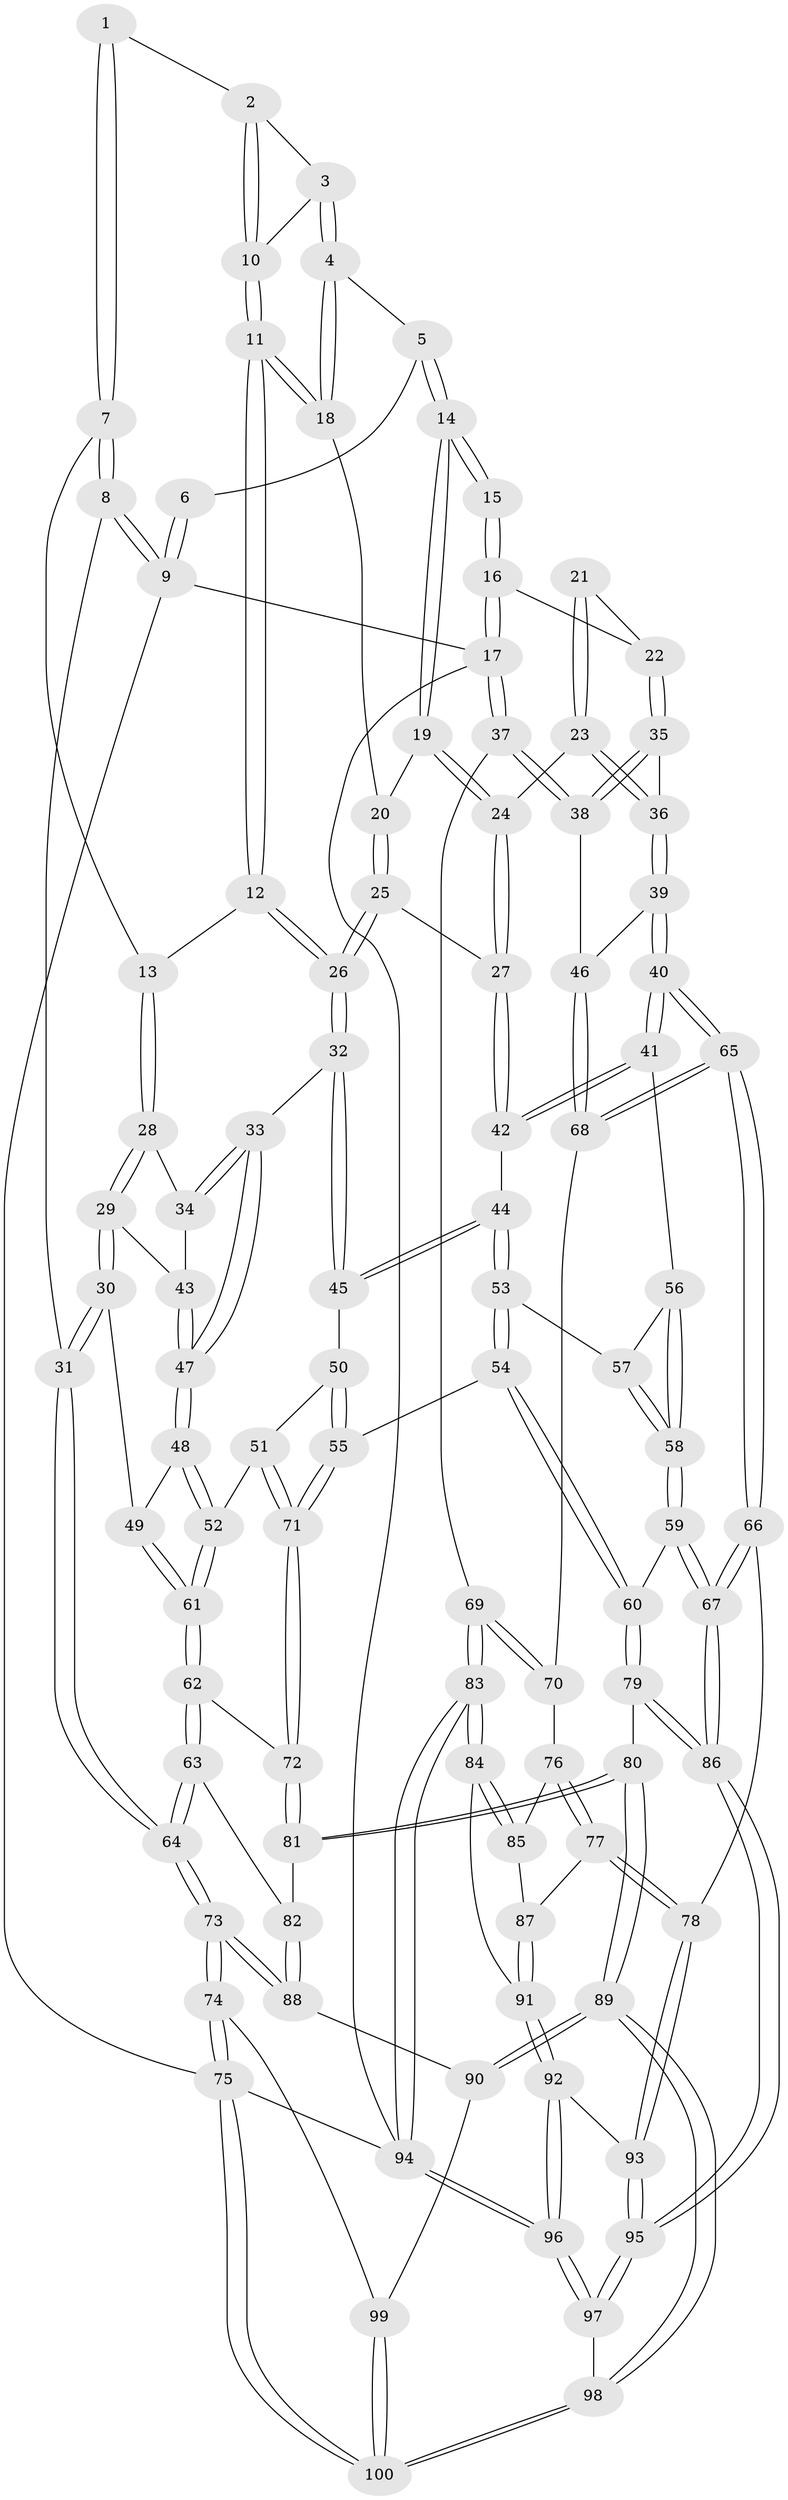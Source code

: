 // Generated by graph-tools (version 1.1) at 2025/38/03/09/25 02:38:37]
// undirected, 100 vertices, 247 edges
graph export_dot {
graph [start="1"]
  node [color=gray90,style=filled];
  1 [pos="+0.1576155910426817+0"];
  2 [pos="+0.16296475661981194+0.001940404779094978"];
  3 [pos="+0.24300501663792357+0.025089840545722598"];
  4 [pos="+0.3496415546627053+0.04905921292864672"];
  5 [pos="+0.4791840250050823+0"];
  6 [pos="+0.08444097144656569+0"];
  7 [pos="+0.057082194730469236+0.1426973560426733"];
  8 [pos="+0+0.0801196230339324"];
  9 [pos="+0+0"];
  10 [pos="+0.19968186945572056+0.09060967251794465"];
  11 [pos="+0.23914715758856228+0.19033971569787186"];
  12 [pos="+0.2382907536092117+0.19243223599076434"];
  13 [pos="+0.19248402469661005+0.2083429622879512"];
  14 [pos="+0.6343724638835022+0"];
  15 [pos="+0.7417502935055101+0"];
  16 [pos="+1+0"];
  17 [pos="+1+0"];
  18 [pos="+0.3354556328613701+0.0842156532539939"];
  19 [pos="+0.6158286203851594+0"];
  20 [pos="+0.44909030000529143+0.17984812808303569"];
  21 [pos="+0.7856926103881127+0"];
  22 [pos="+0.8986493772890509+0.24930381150369396"];
  23 [pos="+0.745999530033345+0.2766270294114903"];
  24 [pos="+0.6171475519741639+0.16265442722078916"];
  25 [pos="+0.45840566033621566+0.27825490156152544"];
  26 [pos="+0.35183544022686586+0.3016822060063155"];
  27 [pos="+0.511842357176601+0.2946250545557385"];
  28 [pos="+0.1469317524733483+0.29067130180599543"];
  29 [pos="+0.0431195115156984+0.36849191604134535"];
  30 [pos="+0+0.3997532185644669"];
  31 [pos="+0+0.4006047646763694"];
  32 [pos="+0.3278792506025009+0.3971680071045951"];
  33 [pos="+0.2926626226796937+0.4034245679827505"];
  34 [pos="+0.18626257826350762+0.35034838008614627"];
  35 [pos="+0.8989594753536891+0.2552125279567489"];
  36 [pos="+0.7693797548726506+0.3149598865888786"];
  37 [pos="+1+0.34865900677122785"];
  38 [pos="+1+0.34747928546216844"];
  39 [pos="+0.7368080039814743+0.3858126629510129"];
  40 [pos="+0.6411048908935505+0.4422568505023951"];
  41 [pos="+0.6160929987073664+0.43503319036831567"];
  42 [pos="+0.5837434727987744+0.4086147080443754"];
  43 [pos="+0.18563666992682085+0.43160403926620605"];
  44 [pos="+0.3952293519374669+0.45439563908538444"];
  45 [pos="+0.334061744305663+0.41061772404187813"];
  46 [pos="+0.8897566286064278+0.4955530741049045"];
  47 [pos="+0.2007139607725965+0.45145067130107364"];
  48 [pos="+0.1837715575024302+0.5049747370314122"];
  49 [pos="+0.0654933222878972+0.4720835559474807"];
  50 [pos="+0.3259021643287142+0.43450242675901346"];
  51 [pos="+0.21870443345408316+0.545675496489066"];
  52 [pos="+0.19331882138460674+0.5293869066617742"];
  53 [pos="+0.4070193761952414+0.5015115687011517"];
  54 [pos="+0.3271684252302594+0.6303304236229679"];
  55 [pos="+0.3067900091353304+0.6288613708364676"];
  56 [pos="+0.5586142740837804+0.4857196244580429"];
  57 [pos="+0.4375321429991944+0.5192266565662851"];
  58 [pos="+0.47167656281458303+0.6159808619220797"];
  59 [pos="+0.45729500827297725+0.6769724276396354"];
  60 [pos="+0.4295723499539729+0.674074392498075"];
  61 [pos="+0.10343763705406282+0.6052359390825177"];
  62 [pos="+0.08104526920627905+0.652134852427462"];
  63 [pos="+0.06745781176969064+0.6647551670376161"];
  64 [pos="+0+0.699758911126954"];
  65 [pos="+0.6815225384704803+0.6239921075367146"];
  66 [pos="+0.6354015739615454+0.7424012209842964"];
  67 [pos="+0.5640886455303388+0.7547437119478622"];
  68 [pos="+0.8910508710950846+0.5958632088100574"];
  69 [pos="+1+0.6621902136332501"];
  70 [pos="+0.9067692573515658+0.6139386491926399"];
  71 [pos="+0.2972798528706175+0.6309453139726683"];
  72 [pos="+0.2928463566814893+0.6359746391722003"];
  73 [pos="+0+0.7877258156512558"];
  74 [pos="+0+0.9537920479482435"];
  75 [pos="+0+1"];
  76 [pos="+0.8819182262564516+0.7155511387653319"];
  77 [pos="+0.747264259954667+0.7604444901659626"];
  78 [pos="+0.6398891273192653+0.7463167856942255"];
  79 [pos="+0.32101640859378844+0.8376977761384831"];
  80 [pos="+0.3059919212272201+0.8428645642069882"];
  81 [pos="+0.2680944607694112+0.6936632661616104"];
  82 [pos="+0.1591744185647884+0.7577042724625402"];
  83 [pos="+1+0.9940211905312206"];
  84 [pos="+0.9815845244176653+0.8236991991405878"];
  85 [pos="+0.8951049358495564+0.7422134483479216"];
  86 [pos="+0.5021188584011106+0.8518152095859869"];
  87 [pos="+0.8362092295101112+0.8327571785625181"];
  88 [pos="+0.15978951502689998+0.8166366120523332"];
  89 [pos="+0.2847349259571323+0.8696077398647932"];
  90 [pos="+0.17791614900953123+0.8571400246913441"];
  91 [pos="+0.8436424362860433+0.850072056193663"];
  92 [pos="+0.8030728933826033+1"];
  93 [pos="+0.7038990963722176+0.9049411525150887"];
  94 [pos="+1+1"];
  95 [pos="+0.47930102912756206+1"];
  96 [pos="+0.9967832601782215+1"];
  97 [pos="+0.43032269090998254+1"];
  98 [pos="+0.38237579661335624+1"];
  99 [pos="+0.15782715886003446+0.8832571554976479"];
  100 [pos="+0.1267057456632537+1"];
  1 -- 2;
  1 -- 7;
  1 -- 7;
  2 -- 3;
  2 -- 10;
  2 -- 10;
  3 -- 4;
  3 -- 4;
  3 -- 10;
  4 -- 5;
  4 -- 18;
  4 -- 18;
  5 -- 6;
  5 -- 14;
  5 -- 14;
  6 -- 9;
  6 -- 9;
  7 -- 8;
  7 -- 8;
  7 -- 13;
  8 -- 9;
  8 -- 9;
  8 -- 31;
  9 -- 17;
  9 -- 75;
  10 -- 11;
  10 -- 11;
  11 -- 12;
  11 -- 12;
  11 -- 18;
  11 -- 18;
  12 -- 13;
  12 -- 26;
  12 -- 26;
  13 -- 28;
  13 -- 28;
  14 -- 15;
  14 -- 15;
  14 -- 19;
  14 -- 19;
  15 -- 16;
  15 -- 16;
  16 -- 17;
  16 -- 17;
  16 -- 22;
  17 -- 37;
  17 -- 37;
  17 -- 94;
  18 -- 20;
  19 -- 20;
  19 -- 24;
  19 -- 24;
  20 -- 25;
  20 -- 25;
  21 -- 22;
  21 -- 23;
  21 -- 23;
  22 -- 35;
  22 -- 35;
  23 -- 24;
  23 -- 36;
  23 -- 36;
  24 -- 27;
  24 -- 27;
  25 -- 26;
  25 -- 26;
  25 -- 27;
  26 -- 32;
  26 -- 32;
  27 -- 42;
  27 -- 42;
  28 -- 29;
  28 -- 29;
  28 -- 34;
  29 -- 30;
  29 -- 30;
  29 -- 43;
  30 -- 31;
  30 -- 31;
  30 -- 49;
  31 -- 64;
  31 -- 64;
  32 -- 33;
  32 -- 45;
  32 -- 45;
  33 -- 34;
  33 -- 34;
  33 -- 47;
  33 -- 47;
  34 -- 43;
  35 -- 36;
  35 -- 38;
  35 -- 38;
  36 -- 39;
  36 -- 39;
  37 -- 38;
  37 -- 38;
  37 -- 69;
  38 -- 46;
  39 -- 40;
  39 -- 40;
  39 -- 46;
  40 -- 41;
  40 -- 41;
  40 -- 65;
  40 -- 65;
  41 -- 42;
  41 -- 42;
  41 -- 56;
  42 -- 44;
  43 -- 47;
  43 -- 47;
  44 -- 45;
  44 -- 45;
  44 -- 53;
  44 -- 53;
  45 -- 50;
  46 -- 68;
  46 -- 68;
  47 -- 48;
  47 -- 48;
  48 -- 49;
  48 -- 52;
  48 -- 52;
  49 -- 61;
  49 -- 61;
  50 -- 51;
  50 -- 55;
  50 -- 55;
  51 -- 52;
  51 -- 71;
  51 -- 71;
  52 -- 61;
  52 -- 61;
  53 -- 54;
  53 -- 54;
  53 -- 57;
  54 -- 55;
  54 -- 60;
  54 -- 60;
  55 -- 71;
  55 -- 71;
  56 -- 57;
  56 -- 58;
  56 -- 58;
  57 -- 58;
  57 -- 58;
  58 -- 59;
  58 -- 59;
  59 -- 60;
  59 -- 67;
  59 -- 67;
  60 -- 79;
  60 -- 79;
  61 -- 62;
  61 -- 62;
  62 -- 63;
  62 -- 63;
  62 -- 72;
  63 -- 64;
  63 -- 64;
  63 -- 82;
  64 -- 73;
  64 -- 73;
  65 -- 66;
  65 -- 66;
  65 -- 68;
  65 -- 68;
  66 -- 67;
  66 -- 67;
  66 -- 78;
  67 -- 86;
  67 -- 86;
  68 -- 70;
  69 -- 70;
  69 -- 70;
  69 -- 83;
  69 -- 83;
  70 -- 76;
  71 -- 72;
  71 -- 72;
  72 -- 81;
  72 -- 81;
  73 -- 74;
  73 -- 74;
  73 -- 88;
  73 -- 88;
  74 -- 75;
  74 -- 75;
  74 -- 99;
  75 -- 100;
  75 -- 100;
  75 -- 94;
  76 -- 77;
  76 -- 77;
  76 -- 85;
  77 -- 78;
  77 -- 78;
  77 -- 87;
  78 -- 93;
  78 -- 93;
  79 -- 80;
  79 -- 86;
  79 -- 86;
  80 -- 81;
  80 -- 81;
  80 -- 89;
  80 -- 89;
  81 -- 82;
  82 -- 88;
  82 -- 88;
  83 -- 84;
  83 -- 84;
  83 -- 94;
  83 -- 94;
  84 -- 85;
  84 -- 85;
  84 -- 91;
  85 -- 87;
  86 -- 95;
  86 -- 95;
  87 -- 91;
  87 -- 91;
  88 -- 90;
  89 -- 90;
  89 -- 90;
  89 -- 98;
  89 -- 98;
  90 -- 99;
  91 -- 92;
  91 -- 92;
  92 -- 93;
  92 -- 96;
  92 -- 96;
  93 -- 95;
  93 -- 95;
  94 -- 96;
  94 -- 96;
  95 -- 97;
  95 -- 97;
  96 -- 97;
  96 -- 97;
  97 -- 98;
  98 -- 100;
  98 -- 100;
  99 -- 100;
  99 -- 100;
}

